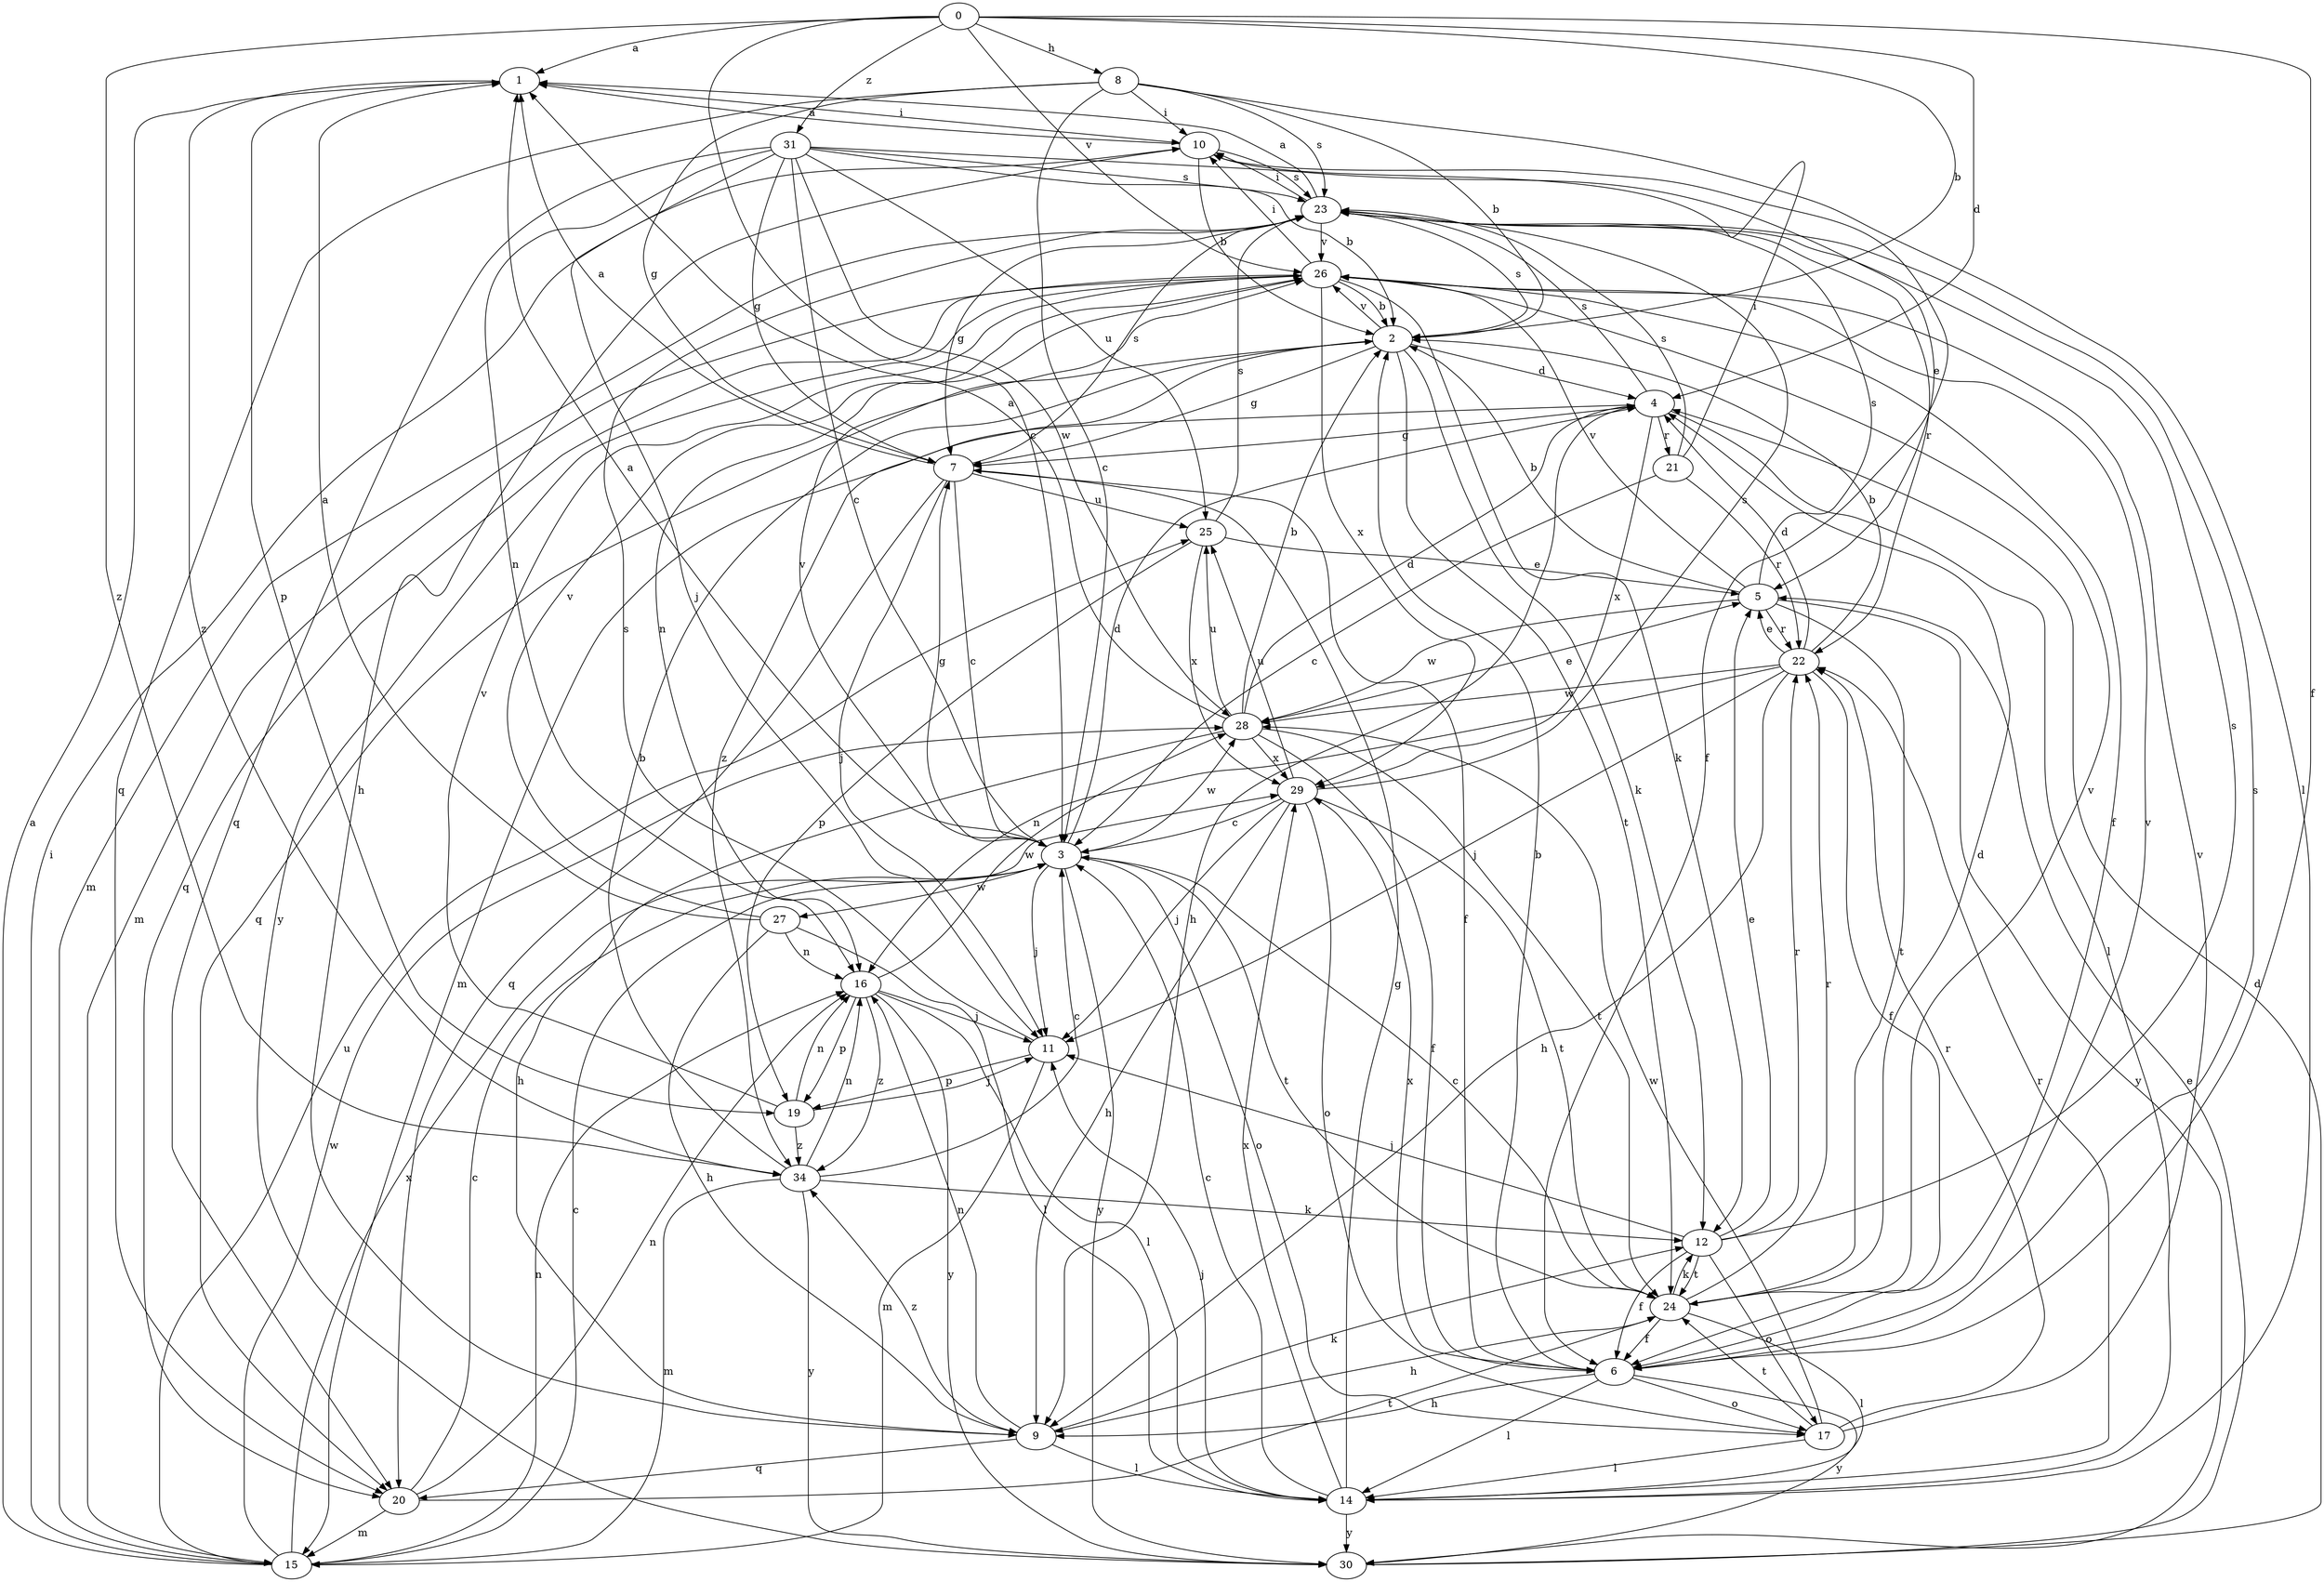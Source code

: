 strict digraph  {
0;
1;
2;
3;
4;
5;
6;
7;
8;
9;
10;
11;
12;
14;
15;
16;
17;
19;
20;
21;
22;
23;
24;
25;
26;
27;
28;
29;
30;
31;
34;
0 -> 1  [label=a];
0 -> 2  [label=b];
0 -> 3  [label=c];
0 -> 4  [label=d];
0 -> 6  [label=f];
0 -> 8  [label=h];
0 -> 26  [label=v];
0 -> 31  [label=z];
0 -> 34  [label=z];
1 -> 10  [label=i];
1 -> 19  [label=p];
1 -> 34  [label=z];
2 -> 4  [label=d];
2 -> 7  [label=g];
2 -> 12  [label=k];
2 -> 20  [label=q];
2 -> 23  [label=s];
2 -> 24  [label=t];
2 -> 26  [label=v];
2 -> 34  [label=z];
3 -> 1  [label=a];
3 -> 4  [label=d];
3 -> 7  [label=g];
3 -> 11  [label=j];
3 -> 17  [label=o];
3 -> 24  [label=t];
3 -> 26  [label=v];
3 -> 27  [label=w];
3 -> 28  [label=w];
3 -> 30  [label=y];
4 -> 7  [label=g];
4 -> 9  [label=h];
4 -> 14  [label=l];
4 -> 15  [label=m];
4 -> 21  [label=r];
4 -> 23  [label=s];
4 -> 29  [label=x];
5 -> 2  [label=b];
5 -> 22  [label=r];
5 -> 23  [label=s];
5 -> 24  [label=t];
5 -> 26  [label=v];
5 -> 28  [label=w];
5 -> 30  [label=y];
6 -> 2  [label=b];
6 -> 9  [label=h];
6 -> 14  [label=l];
6 -> 17  [label=o];
6 -> 23  [label=s];
6 -> 26  [label=v];
6 -> 29  [label=x];
6 -> 30  [label=y];
7 -> 1  [label=a];
7 -> 3  [label=c];
7 -> 6  [label=f];
7 -> 11  [label=j];
7 -> 20  [label=q];
7 -> 23  [label=s];
7 -> 25  [label=u];
8 -> 2  [label=b];
8 -> 3  [label=c];
8 -> 7  [label=g];
8 -> 10  [label=i];
8 -> 14  [label=l];
8 -> 20  [label=q];
8 -> 23  [label=s];
9 -> 12  [label=k];
9 -> 14  [label=l];
9 -> 16  [label=n];
9 -> 20  [label=q];
9 -> 34  [label=z];
10 -> 1  [label=a];
10 -> 2  [label=b];
10 -> 6  [label=f];
10 -> 9  [label=h];
10 -> 23  [label=s];
11 -> 15  [label=m];
11 -> 19  [label=p];
11 -> 23  [label=s];
12 -> 5  [label=e];
12 -> 6  [label=f];
12 -> 11  [label=j];
12 -> 17  [label=o];
12 -> 22  [label=r];
12 -> 23  [label=s];
12 -> 24  [label=t];
14 -> 3  [label=c];
14 -> 7  [label=g];
14 -> 11  [label=j];
14 -> 22  [label=r];
14 -> 29  [label=x];
14 -> 30  [label=y];
15 -> 1  [label=a];
15 -> 3  [label=c];
15 -> 10  [label=i];
15 -> 16  [label=n];
15 -> 25  [label=u];
15 -> 28  [label=w];
15 -> 29  [label=x];
16 -> 11  [label=j];
16 -> 14  [label=l];
16 -> 19  [label=p];
16 -> 28  [label=w];
16 -> 30  [label=y];
16 -> 34  [label=z];
17 -> 14  [label=l];
17 -> 22  [label=r];
17 -> 24  [label=t];
17 -> 26  [label=v];
17 -> 28  [label=w];
19 -> 11  [label=j];
19 -> 16  [label=n];
19 -> 26  [label=v];
19 -> 34  [label=z];
20 -> 3  [label=c];
20 -> 15  [label=m];
20 -> 16  [label=n];
20 -> 24  [label=t];
21 -> 3  [label=c];
21 -> 10  [label=i];
21 -> 22  [label=r];
21 -> 23  [label=s];
22 -> 2  [label=b];
22 -> 4  [label=d];
22 -> 5  [label=e];
22 -> 6  [label=f];
22 -> 9  [label=h];
22 -> 11  [label=j];
22 -> 16  [label=n];
22 -> 28  [label=w];
23 -> 1  [label=a];
23 -> 7  [label=g];
23 -> 10  [label=i];
23 -> 15  [label=m];
23 -> 22  [label=r];
23 -> 26  [label=v];
24 -> 3  [label=c];
24 -> 4  [label=d];
24 -> 6  [label=f];
24 -> 9  [label=h];
24 -> 12  [label=k];
24 -> 14  [label=l];
24 -> 22  [label=r];
24 -> 26  [label=v];
25 -> 5  [label=e];
25 -> 19  [label=p];
25 -> 23  [label=s];
25 -> 29  [label=x];
26 -> 2  [label=b];
26 -> 6  [label=f];
26 -> 10  [label=i];
26 -> 12  [label=k];
26 -> 15  [label=m];
26 -> 16  [label=n];
26 -> 20  [label=q];
26 -> 29  [label=x];
26 -> 30  [label=y];
27 -> 1  [label=a];
27 -> 9  [label=h];
27 -> 14  [label=l];
27 -> 16  [label=n];
27 -> 26  [label=v];
28 -> 1  [label=a];
28 -> 2  [label=b];
28 -> 4  [label=d];
28 -> 5  [label=e];
28 -> 6  [label=f];
28 -> 9  [label=h];
28 -> 24  [label=t];
28 -> 25  [label=u];
28 -> 29  [label=x];
29 -> 3  [label=c];
29 -> 9  [label=h];
29 -> 11  [label=j];
29 -> 17  [label=o];
29 -> 23  [label=s];
29 -> 24  [label=t];
29 -> 25  [label=u];
30 -> 4  [label=d];
30 -> 5  [label=e];
31 -> 2  [label=b];
31 -> 3  [label=c];
31 -> 5  [label=e];
31 -> 7  [label=g];
31 -> 11  [label=j];
31 -> 16  [label=n];
31 -> 20  [label=q];
31 -> 23  [label=s];
31 -> 25  [label=u];
31 -> 28  [label=w];
34 -> 2  [label=b];
34 -> 3  [label=c];
34 -> 12  [label=k];
34 -> 15  [label=m];
34 -> 16  [label=n];
34 -> 30  [label=y];
}
